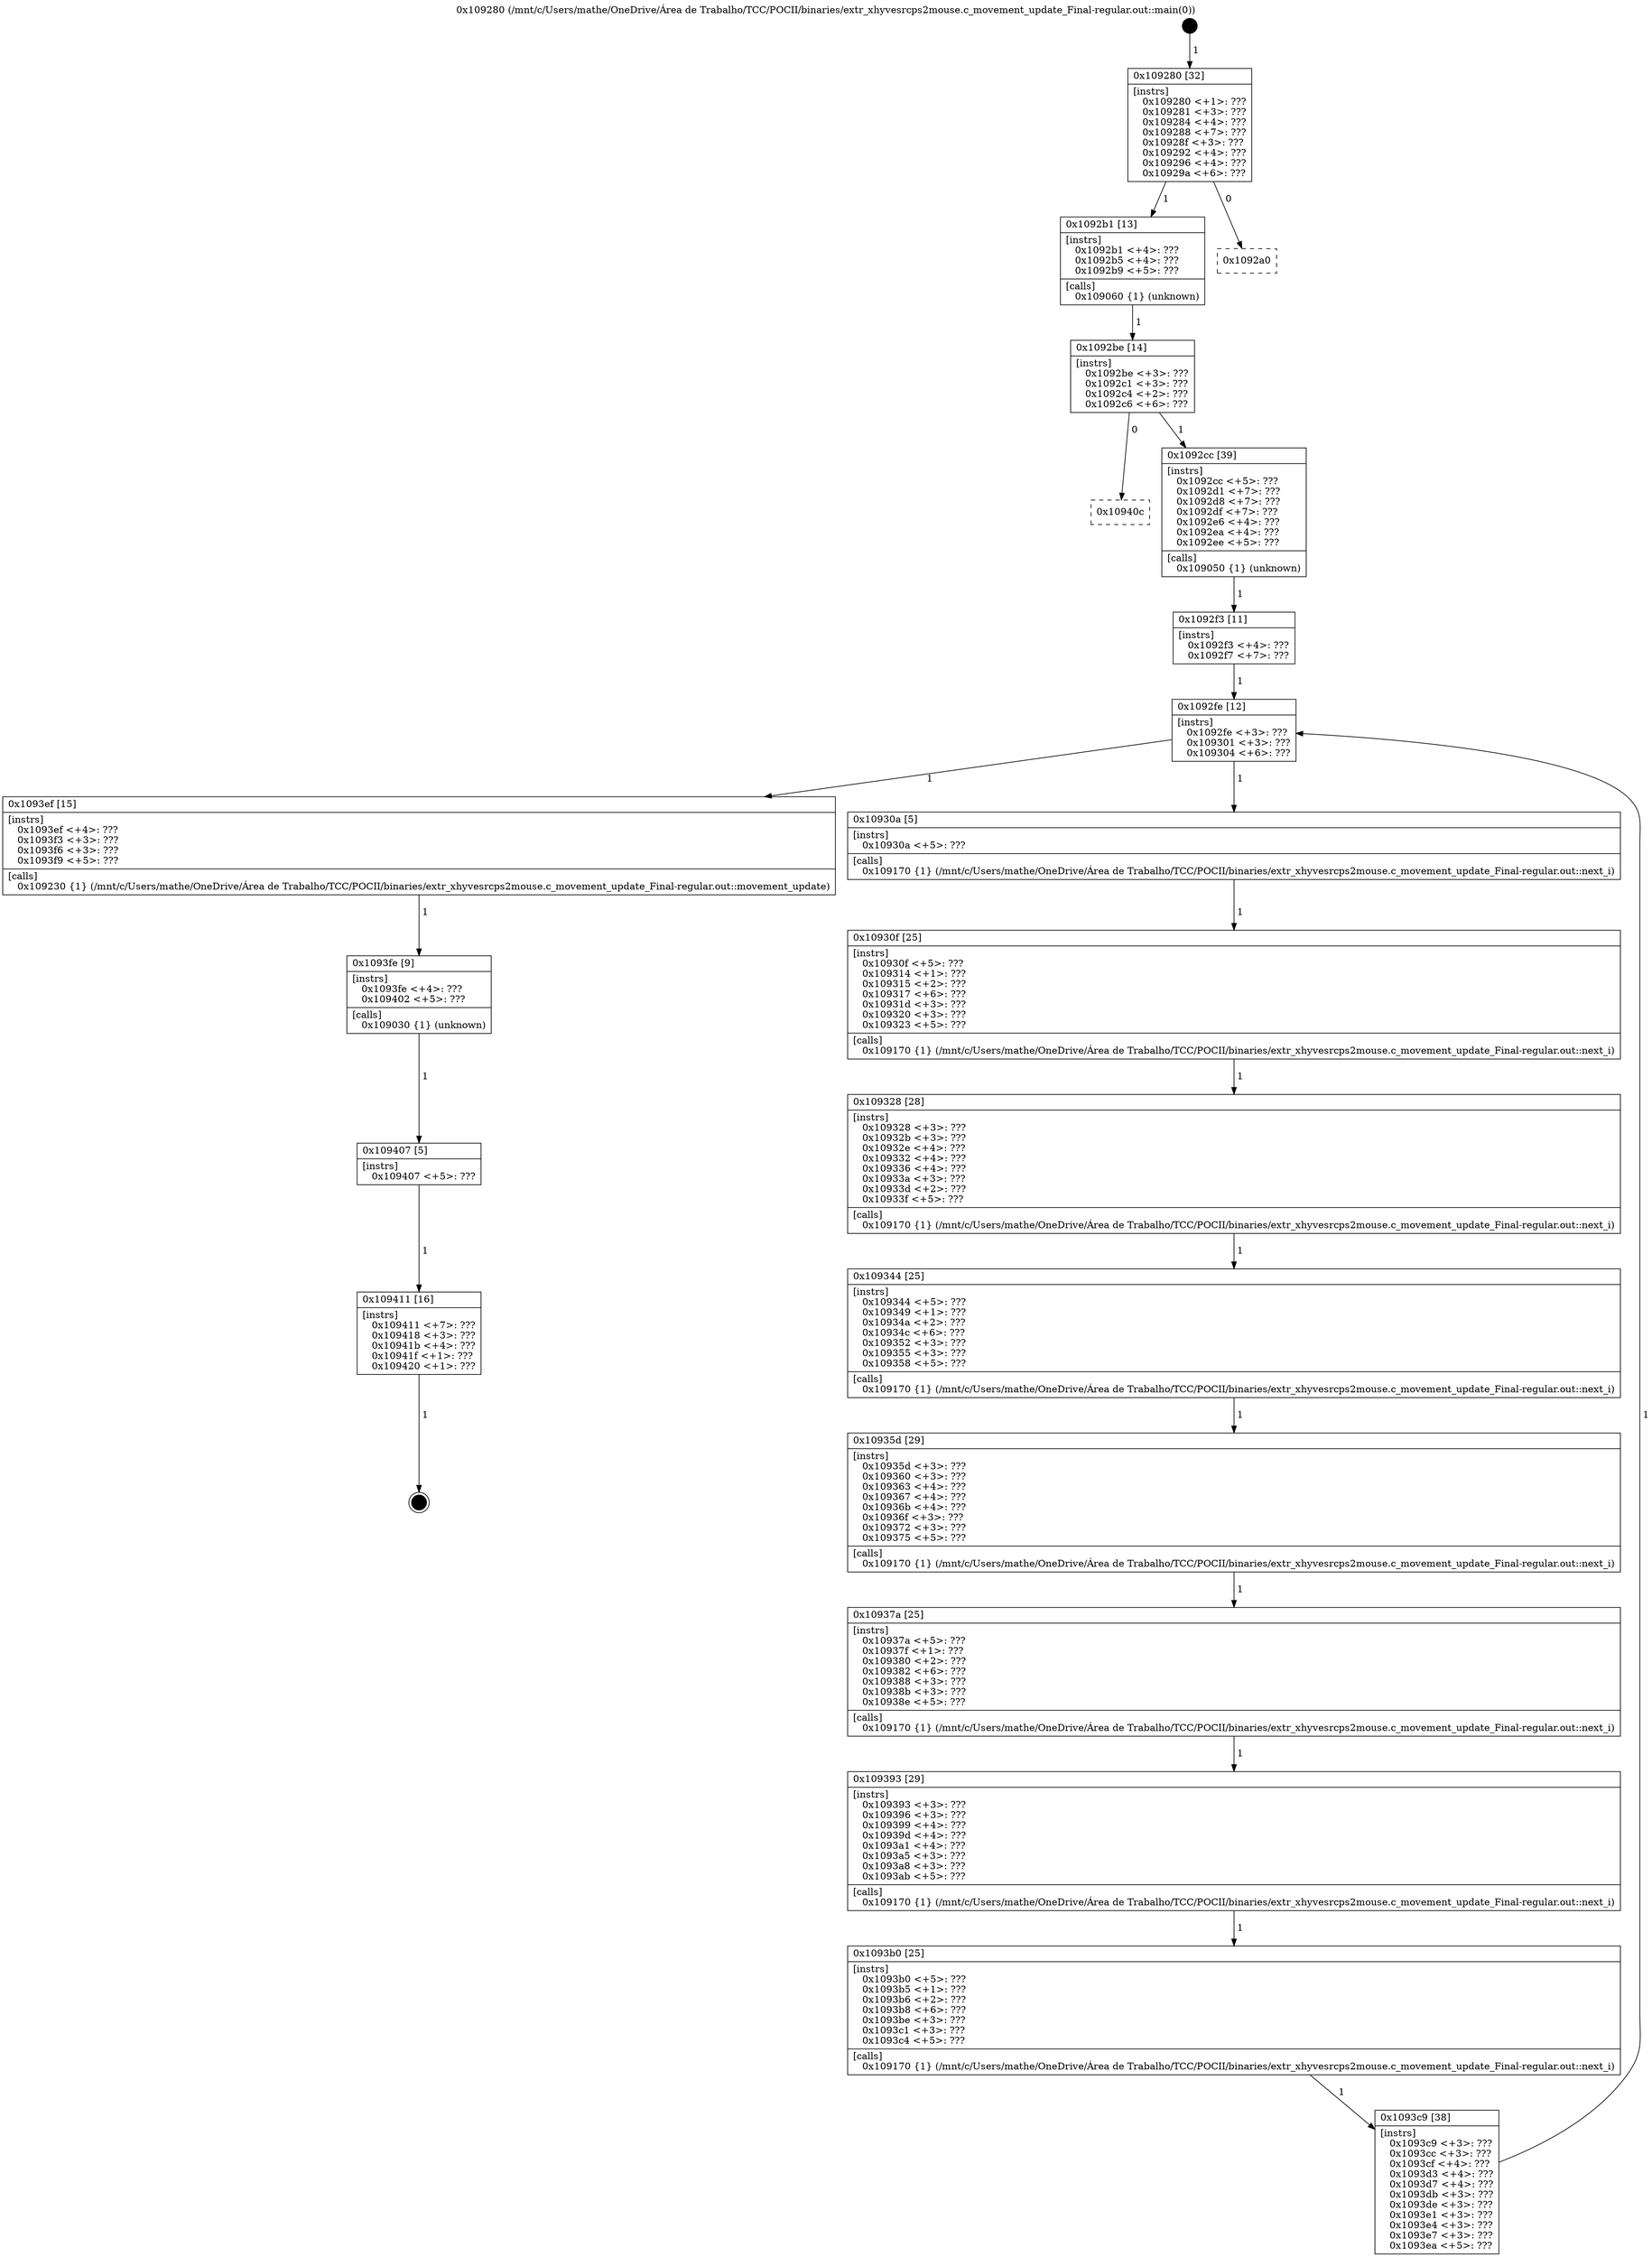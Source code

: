 digraph "0x109280" {
  label = "0x109280 (/mnt/c/Users/mathe/OneDrive/Área de Trabalho/TCC/POCII/binaries/extr_xhyvesrcps2mouse.c_movement_update_Final-regular.out::main(0))"
  labelloc = "t"
  node[shape=record]

  Entry [label="",width=0.3,height=0.3,shape=circle,fillcolor=black,style=filled]
  "0x109280" [label="{
     0x109280 [32]\l
     | [instrs]\l
     &nbsp;&nbsp;0x109280 \<+1\>: ???\l
     &nbsp;&nbsp;0x109281 \<+3\>: ???\l
     &nbsp;&nbsp;0x109284 \<+4\>: ???\l
     &nbsp;&nbsp;0x109288 \<+7\>: ???\l
     &nbsp;&nbsp;0x10928f \<+3\>: ???\l
     &nbsp;&nbsp;0x109292 \<+4\>: ???\l
     &nbsp;&nbsp;0x109296 \<+4\>: ???\l
     &nbsp;&nbsp;0x10929a \<+6\>: ???\l
  }"]
  "0x1092b1" [label="{
     0x1092b1 [13]\l
     | [instrs]\l
     &nbsp;&nbsp;0x1092b1 \<+4\>: ???\l
     &nbsp;&nbsp;0x1092b5 \<+4\>: ???\l
     &nbsp;&nbsp;0x1092b9 \<+5\>: ???\l
     | [calls]\l
     &nbsp;&nbsp;0x109060 \{1\} (unknown)\l
  }"]
  "0x1092a0" [label="{
     0x1092a0\l
  }", style=dashed]
  "0x1092be" [label="{
     0x1092be [14]\l
     | [instrs]\l
     &nbsp;&nbsp;0x1092be \<+3\>: ???\l
     &nbsp;&nbsp;0x1092c1 \<+3\>: ???\l
     &nbsp;&nbsp;0x1092c4 \<+2\>: ???\l
     &nbsp;&nbsp;0x1092c6 \<+6\>: ???\l
  }"]
  "0x10940c" [label="{
     0x10940c\l
  }", style=dashed]
  "0x1092cc" [label="{
     0x1092cc [39]\l
     | [instrs]\l
     &nbsp;&nbsp;0x1092cc \<+5\>: ???\l
     &nbsp;&nbsp;0x1092d1 \<+7\>: ???\l
     &nbsp;&nbsp;0x1092d8 \<+7\>: ???\l
     &nbsp;&nbsp;0x1092df \<+7\>: ???\l
     &nbsp;&nbsp;0x1092e6 \<+4\>: ???\l
     &nbsp;&nbsp;0x1092ea \<+4\>: ???\l
     &nbsp;&nbsp;0x1092ee \<+5\>: ???\l
     | [calls]\l
     &nbsp;&nbsp;0x109050 \{1\} (unknown)\l
  }"]
  Exit [label="",width=0.3,height=0.3,shape=circle,fillcolor=black,style=filled,peripheries=2]
  "0x1092fe" [label="{
     0x1092fe [12]\l
     | [instrs]\l
     &nbsp;&nbsp;0x1092fe \<+3\>: ???\l
     &nbsp;&nbsp;0x109301 \<+3\>: ???\l
     &nbsp;&nbsp;0x109304 \<+6\>: ???\l
  }"]
  "0x1093ef" [label="{
     0x1093ef [15]\l
     | [instrs]\l
     &nbsp;&nbsp;0x1093ef \<+4\>: ???\l
     &nbsp;&nbsp;0x1093f3 \<+3\>: ???\l
     &nbsp;&nbsp;0x1093f6 \<+3\>: ???\l
     &nbsp;&nbsp;0x1093f9 \<+5\>: ???\l
     | [calls]\l
     &nbsp;&nbsp;0x109230 \{1\} (/mnt/c/Users/mathe/OneDrive/Área de Trabalho/TCC/POCII/binaries/extr_xhyvesrcps2mouse.c_movement_update_Final-regular.out::movement_update)\l
  }"]
  "0x10930a" [label="{
     0x10930a [5]\l
     | [instrs]\l
     &nbsp;&nbsp;0x10930a \<+5\>: ???\l
     | [calls]\l
     &nbsp;&nbsp;0x109170 \{1\} (/mnt/c/Users/mathe/OneDrive/Área de Trabalho/TCC/POCII/binaries/extr_xhyvesrcps2mouse.c_movement_update_Final-regular.out::next_i)\l
  }"]
  "0x10930f" [label="{
     0x10930f [25]\l
     | [instrs]\l
     &nbsp;&nbsp;0x10930f \<+5\>: ???\l
     &nbsp;&nbsp;0x109314 \<+1\>: ???\l
     &nbsp;&nbsp;0x109315 \<+2\>: ???\l
     &nbsp;&nbsp;0x109317 \<+6\>: ???\l
     &nbsp;&nbsp;0x10931d \<+3\>: ???\l
     &nbsp;&nbsp;0x109320 \<+3\>: ???\l
     &nbsp;&nbsp;0x109323 \<+5\>: ???\l
     | [calls]\l
     &nbsp;&nbsp;0x109170 \{1\} (/mnt/c/Users/mathe/OneDrive/Área de Trabalho/TCC/POCII/binaries/extr_xhyvesrcps2mouse.c_movement_update_Final-regular.out::next_i)\l
  }"]
  "0x109328" [label="{
     0x109328 [28]\l
     | [instrs]\l
     &nbsp;&nbsp;0x109328 \<+3\>: ???\l
     &nbsp;&nbsp;0x10932b \<+3\>: ???\l
     &nbsp;&nbsp;0x10932e \<+4\>: ???\l
     &nbsp;&nbsp;0x109332 \<+4\>: ???\l
     &nbsp;&nbsp;0x109336 \<+4\>: ???\l
     &nbsp;&nbsp;0x10933a \<+3\>: ???\l
     &nbsp;&nbsp;0x10933d \<+2\>: ???\l
     &nbsp;&nbsp;0x10933f \<+5\>: ???\l
     | [calls]\l
     &nbsp;&nbsp;0x109170 \{1\} (/mnt/c/Users/mathe/OneDrive/Área de Trabalho/TCC/POCII/binaries/extr_xhyvesrcps2mouse.c_movement_update_Final-regular.out::next_i)\l
  }"]
  "0x109344" [label="{
     0x109344 [25]\l
     | [instrs]\l
     &nbsp;&nbsp;0x109344 \<+5\>: ???\l
     &nbsp;&nbsp;0x109349 \<+1\>: ???\l
     &nbsp;&nbsp;0x10934a \<+2\>: ???\l
     &nbsp;&nbsp;0x10934c \<+6\>: ???\l
     &nbsp;&nbsp;0x109352 \<+3\>: ???\l
     &nbsp;&nbsp;0x109355 \<+3\>: ???\l
     &nbsp;&nbsp;0x109358 \<+5\>: ???\l
     | [calls]\l
     &nbsp;&nbsp;0x109170 \{1\} (/mnt/c/Users/mathe/OneDrive/Área de Trabalho/TCC/POCII/binaries/extr_xhyvesrcps2mouse.c_movement_update_Final-regular.out::next_i)\l
  }"]
  "0x10935d" [label="{
     0x10935d [29]\l
     | [instrs]\l
     &nbsp;&nbsp;0x10935d \<+3\>: ???\l
     &nbsp;&nbsp;0x109360 \<+3\>: ???\l
     &nbsp;&nbsp;0x109363 \<+4\>: ???\l
     &nbsp;&nbsp;0x109367 \<+4\>: ???\l
     &nbsp;&nbsp;0x10936b \<+4\>: ???\l
     &nbsp;&nbsp;0x10936f \<+3\>: ???\l
     &nbsp;&nbsp;0x109372 \<+3\>: ???\l
     &nbsp;&nbsp;0x109375 \<+5\>: ???\l
     | [calls]\l
     &nbsp;&nbsp;0x109170 \{1\} (/mnt/c/Users/mathe/OneDrive/Área de Trabalho/TCC/POCII/binaries/extr_xhyvesrcps2mouse.c_movement_update_Final-regular.out::next_i)\l
  }"]
  "0x10937a" [label="{
     0x10937a [25]\l
     | [instrs]\l
     &nbsp;&nbsp;0x10937a \<+5\>: ???\l
     &nbsp;&nbsp;0x10937f \<+1\>: ???\l
     &nbsp;&nbsp;0x109380 \<+2\>: ???\l
     &nbsp;&nbsp;0x109382 \<+6\>: ???\l
     &nbsp;&nbsp;0x109388 \<+3\>: ???\l
     &nbsp;&nbsp;0x10938b \<+3\>: ???\l
     &nbsp;&nbsp;0x10938e \<+5\>: ???\l
     | [calls]\l
     &nbsp;&nbsp;0x109170 \{1\} (/mnt/c/Users/mathe/OneDrive/Área de Trabalho/TCC/POCII/binaries/extr_xhyvesrcps2mouse.c_movement_update_Final-regular.out::next_i)\l
  }"]
  "0x109393" [label="{
     0x109393 [29]\l
     | [instrs]\l
     &nbsp;&nbsp;0x109393 \<+3\>: ???\l
     &nbsp;&nbsp;0x109396 \<+3\>: ???\l
     &nbsp;&nbsp;0x109399 \<+4\>: ???\l
     &nbsp;&nbsp;0x10939d \<+4\>: ???\l
     &nbsp;&nbsp;0x1093a1 \<+4\>: ???\l
     &nbsp;&nbsp;0x1093a5 \<+3\>: ???\l
     &nbsp;&nbsp;0x1093a8 \<+3\>: ???\l
     &nbsp;&nbsp;0x1093ab \<+5\>: ???\l
     | [calls]\l
     &nbsp;&nbsp;0x109170 \{1\} (/mnt/c/Users/mathe/OneDrive/Área de Trabalho/TCC/POCII/binaries/extr_xhyvesrcps2mouse.c_movement_update_Final-regular.out::next_i)\l
  }"]
  "0x1093b0" [label="{
     0x1093b0 [25]\l
     | [instrs]\l
     &nbsp;&nbsp;0x1093b0 \<+5\>: ???\l
     &nbsp;&nbsp;0x1093b5 \<+1\>: ???\l
     &nbsp;&nbsp;0x1093b6 \<+2\>: ???\l
     &nbsp;&nbsp;0x1093b8 \<+6\>: ???\l
     &nbsp;&nbsp;0x1093be \<+3\>: ???\l
     &nbsp;&nbsp;0x1093c1 \<+3\>: ???\l
     &nbsp;&nbsp;0x1093c4 \<+5\>: ???\l
     | [calls]\l
     &nbsp;&nbsp;0x109170 \{1\} (/mnt/c/Users/mathe/OneDrive/Área de Trabalho/TCC/POCII/binaries/extr_xhyvesrcps2mouse.c_movement_update_Final-regular.out::next_i)\l
  }"]
  "0x1093c9" [label="{
     0x1093c9 [38]\l
     | [instrs]\l
     &nbsp;&nbsp;0x1093c9 \<+3\>: ???\l
     &nbsp;&nbsp;0x1093cc \<+3\>: ???\l
     &nbsp;&nbsp;0x1093cf \<+4\>: ???\l
     &nbsp;&nbsp;0x1093d3 \<+4\>: ???\l
     &nbsp;&nbsp;0x1093d7 \<+4\>: ???\l
     &nbsp;&nbsp;0x1093db \<+3\>: ???\l
     &nbsp;&nbsp;0x1093de \<+3\>: ???\l
     &nbsp;&nbsp;0x1093e1 \<+3\>: ???\l
     &nbsp;&nbsp;0x1093e4 \<+3\>: ???\l
     &nbsp;&nbsp;0x1093e7 \<+3\>: ???\l
     &nbsp;&nbsp;0x1093ea \<+5\>: ???\l
  }"]
  "0x1092f3" [label="{
     0x1092f3 [11]\l
     | [instrs]\l
     &nbsp;&nbsp;0x1092f3 \<+4\>: ???\l
     &nbsp;&nbsp;0x1092f7 \<+7\>: ???\l
  }"]
  "0x1093fe" [label="{
     0x1093fe [9]\l
     | [instrs]\l
     &nbsp;&nbsp;0x1093fe \<+4\>: ???\l
     &nbsp;&nbsp;0x109402 \<+5\>: ???\l
     | [calls]\l
     &nbsp;&nbsp;0x109030 \{1\} (unknown)\l
  }"]
  "0x109407" [label="{
     0x109407 [5]\l
     | [instrs]\l
     &nbsp;&nbsp;0x109407 \<+5\>: ???\l
  }"]
  "0x109411" [label="{
     0x109411 [16]\l
     | [instrs]\l
     &nbsp;&nbsp;0x109411 \<+7\>: ???\l
     &nbsp;&nbsp;0x109418 \<+3\>: ???\l
     &nbsp;&nbsp;0x10941b \<+4\>: ???\l
     &nbsp;&nbsp;0x10941f \<+1\>: ???\l
     &nbsp;&nbsp;0x109420 \<+1\>: ???\l
  }"]
  Entry -> "0x109280" [label=" 1"]
  "0x109280" -> "0x1092b1" [label=" 1"]
  "0x109280" -> "0x1092a0" [label=" 0"]
  "0x1092b1" -> "0x1092be" [label=" 1"]
  "0x1092be" -> "0x10940c" [label=" 0"]
  "0x1092be" -> "0x1092cc" [label=" 1"]
  "0x109411" -> Exit [label=" 1"]
  "0x1092cc" -> "0x1092f3" [label=" 1"]
  "0x1092fe" -> "0x1093ef" [label=" 1"]
  "0x1092fe" -> "0x10930a" [label=" 1"]
  "0x10930a" -> "0x10930f" [label=" 1"]
  "0x10930f" -> "0x109328" [label=" 1"]
  "0x109328" -> "0x109344" [label=" 1"]
  "0x109344" -> "0x10935d" [label=" 1"]
  "0x10935d" -> "0x10937a" [label=" 1"]
  "0x10937a" -> "0x109393" [label=" 1"]
  "0x109393" -> "0x1093b0" [label=" 1"]
  "0x1093b0" -> "0x1093c9" [label=" 1"]
  "0x1092f3" -> "0x1092fe" [label=" 1"]
  "0x1093c9" -> "0x1092fe" [label=" 1"]
  "0x1093ef" -> "0x1093fe" [label=" 1"]
  "0x1093fe" -> "0x109407" [label=" 1"]
  "0x109407" -> "0x109411" [label=" 1"]
}
